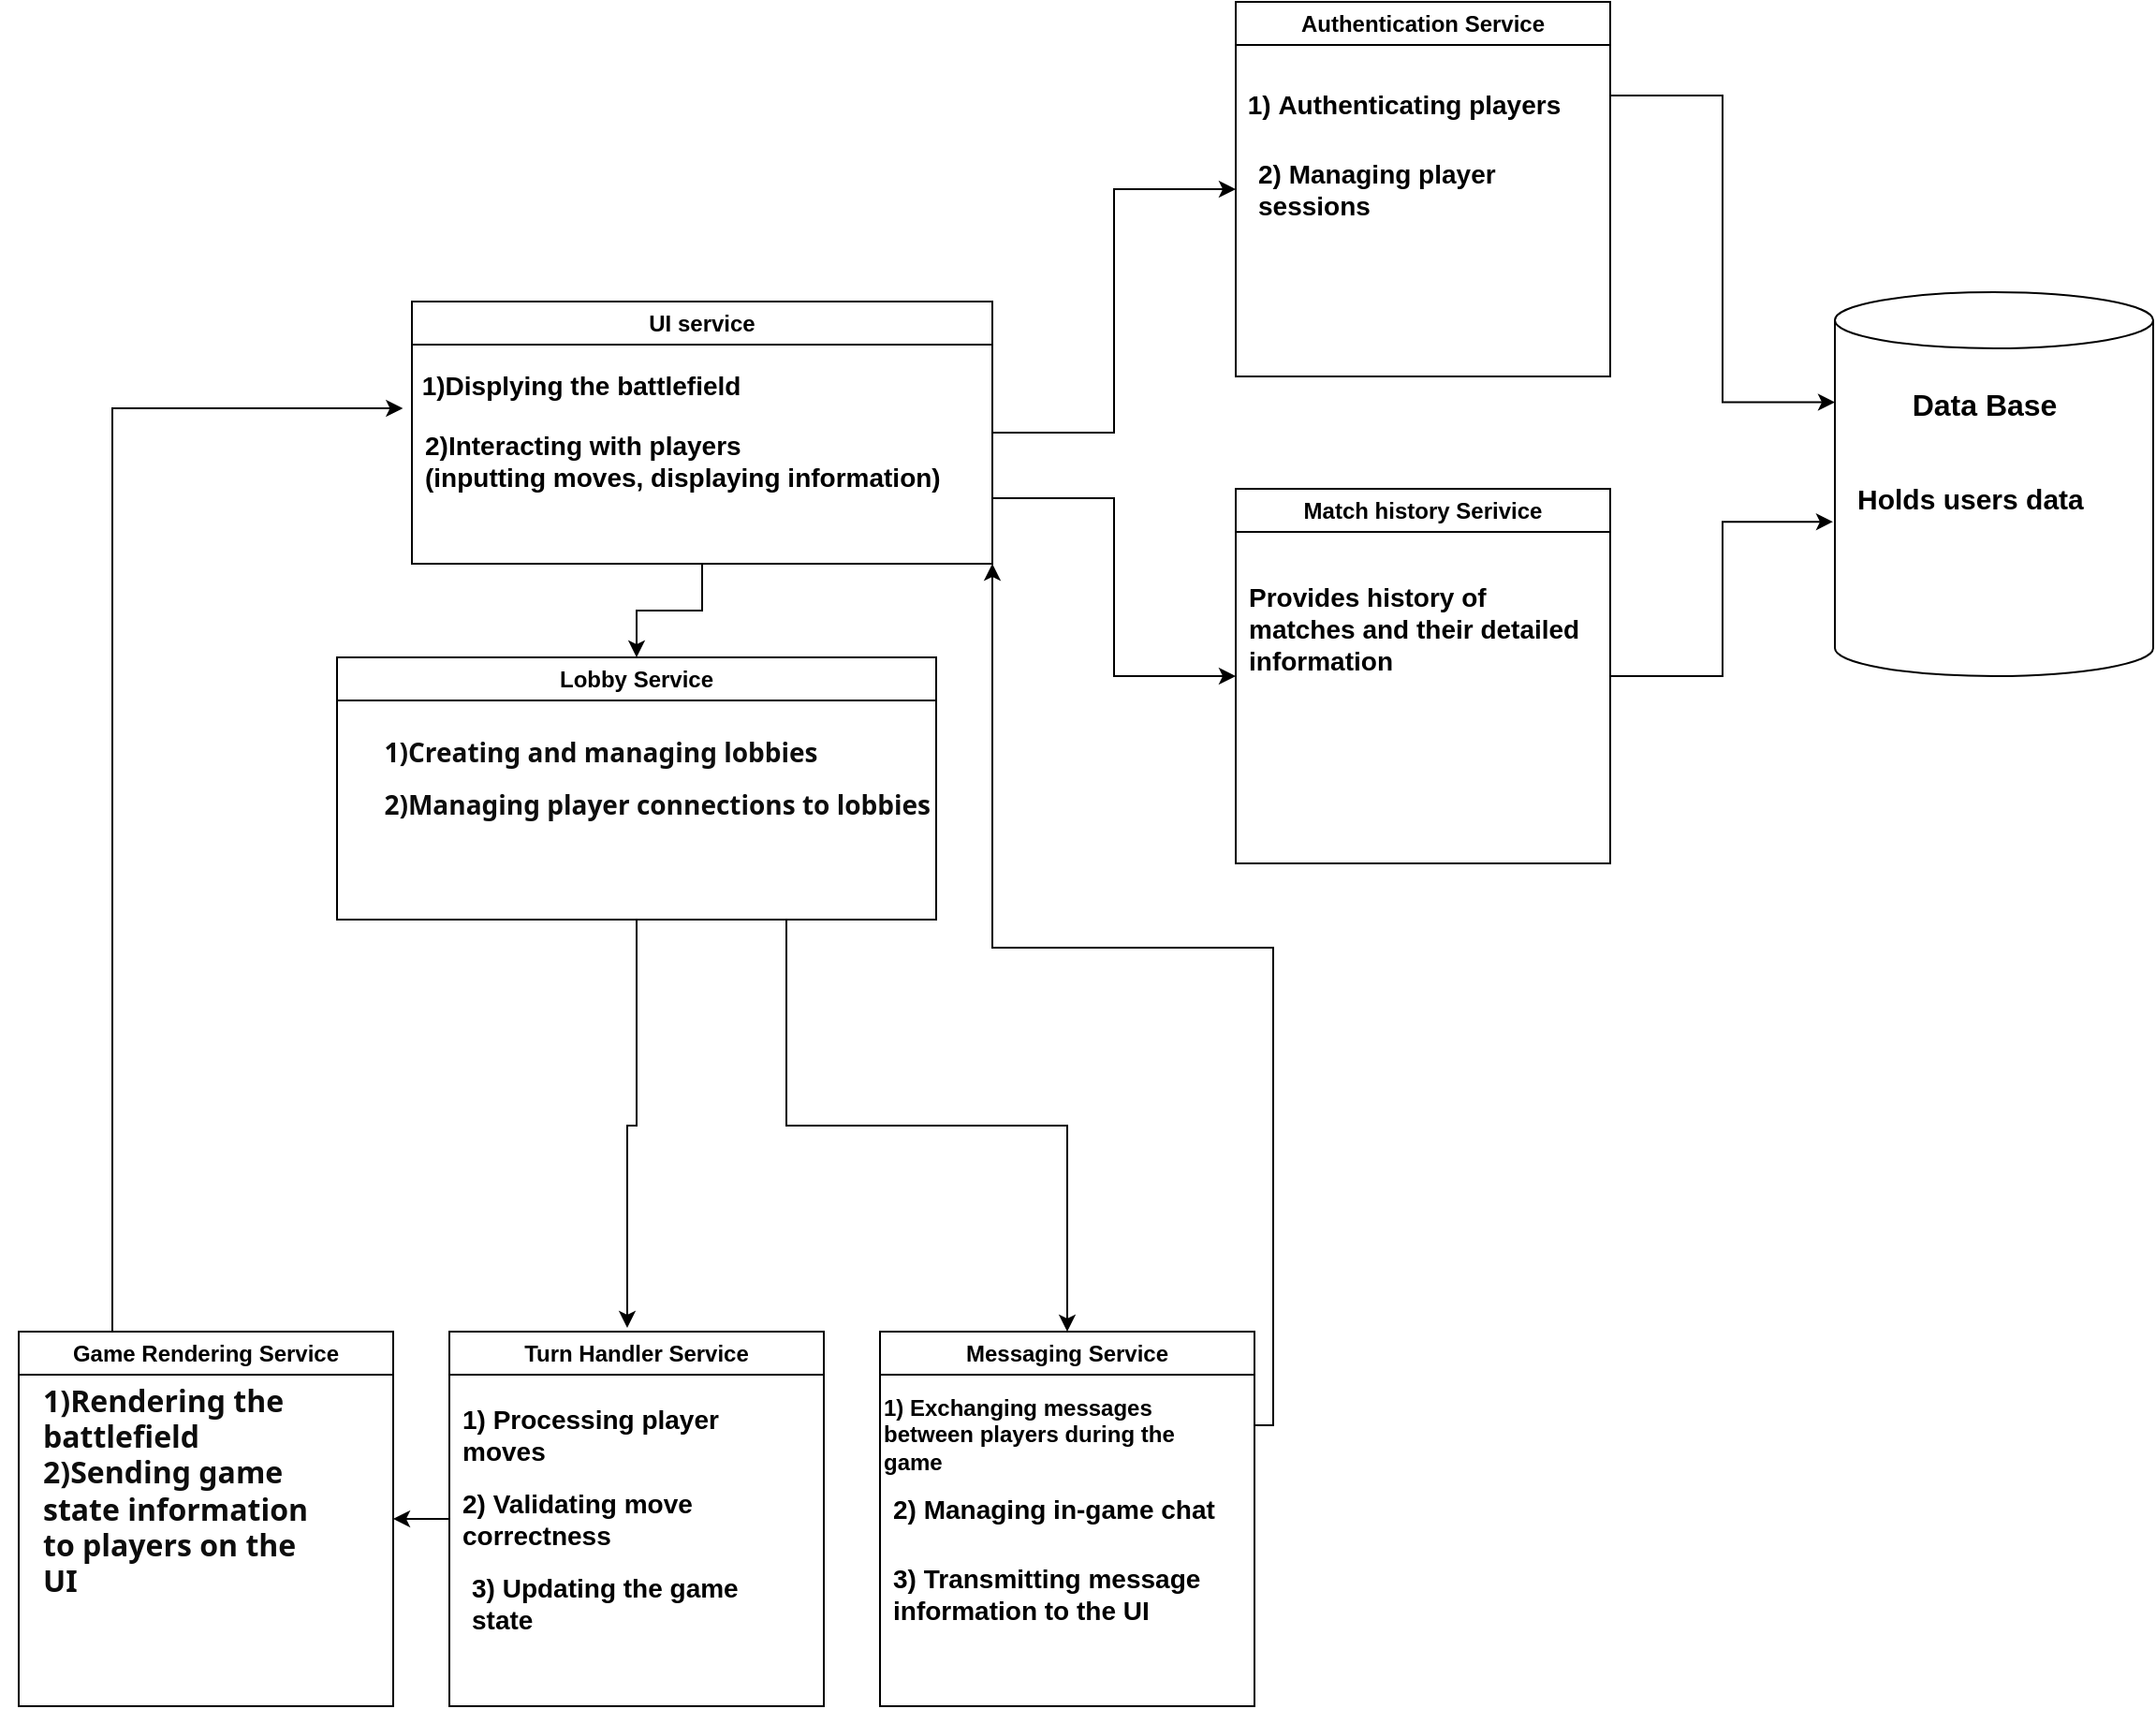 <mxfile version="23.1.4" type="github">
  <diagram id="R2lEEEUBdFMjLlhIrx00" name="Page-1">
    <mxGraphModel dx="2759" dy="2127" grid="1" gridSize="10" guides="1" tooltips="1" connect="1" arrows="1" fold="1" page="1" pageScale="1" pageWidth="850" pageHeight="1100" math="0" shadow="0" extFonts="Permanent Marker^https://fonts.googleapis.com/css?family=Permanent+Marker">
      <root>
        <mxCell id="0" />
        <mxCell id="1" parent="0" />
        <mxCell id="yKlz4lWZHeb_fcNB2TWF-39" style="edgeStyle=orthogonalEdgeStyle;rounded=0;orthogonalLoop=1;jettySize=auto;html=1;exitX=0.5;exitY=1;exitDx=0;exitDy=0;entryX=0.5;entryY=0;entryDx=0;entryDy=0;" edge="1" parent="1" source="yKlz4lWZHeb_fcNB2TWF-1" target="yKlz4lWZHeb_fcNB2TWF-4">
          <mxGeometry relative="1" as="geometry" />
        </mxCell>
        <mxCell id="yKlz4lWZHeb_fcNB2TWF-40" style="edgeStyle=orthogonalEdgeStyle;rounded=0;orthogonalLoop=1;jettySize=auto;html=1;exitX=1;exitY=0.5;exitDx=0;exitDy=0;entryX=0;entryY=0.5;entryDx=0;entryDy=0;" edge="1" parent="1" source="yKlz4lWZHeb_fcNB2TWF-1" target="yKlz4lWZHeb_fcNB2TWF-13">
          <mxGeometry relative="1" as="geometry" />
        </mxCell>
        <mxCell id="yKlz4lWZHeb_fcNB2TWF-46" style="edgeStyle=orthogonalEdgeStyle;rounded=0;orthogonalLoop=1;jettySize=auto;html=1;exitX=1;exitY=0.75;exitDx=0;exitDy=0;entryX=0;entryY=0.5;entryDx=0;entryDy=0;" edge="1" parent="1" source="yKlz4lWZHeb_fcNB2TWF-1" target="yKlz4lWZHeb_fcNB2TWF-44">
          <mxGeometry relative="1" as="geometry" />
        </mxCell>
        <mxCell id="yKlz4lWZHeb_fcNB2TWF-1" value="UI service" style="swimlane;whiteSpace=wrap;html=1;startSize=23;" vertex="1" parent="1">
          <mxGeometry x="120" y="100" width="310" height="140" as="geometry" />
        </mxCell>
        <mxCell id="yKlz4lWZHeb_fcNB2TWF-2" value="&lt;b&gt;&lt;font style=&quot;font-size: 14px;&quot;&gt;1)Displying the battlefield&lt;/font&gt;&lt;/b&gt;" style="text;html=1;align=center;verticalAlign=middle;resizable=0;points=[];autosize=1;strokeColor=none;fillColor=none;" vertex="1" parent="yKlz4lWZHeb_fcNB2TWF-1">
          <mxGeometry x="-5" y="30" width="190" height="30" as="geometry" />
        </mxCell>
        <mxCell id="yKlz4lWZHeb_fcNB2TWF-3" value="&lt;font style=&quot;font-size: 14px;&quot;&gt;&lt;b&gt;2)Interacting with players &lt;br&gt;&lt;div style=&quot;&quot;&gt;&lt;b style=&quot;background-color: initial;&quot;&gt;(inputting moves, displaying information)&lt;/b&gt;&lt;/div&gt;&lt;/b&gt;&lt;/font&gt;" style="text;html=1;align=left;verticalAlign=middle;resizable=0;points=[];autosize=1;strokeColor=none;fillColor=none;" vertex="1" parent="yKlz4lWZHeb_fcNB2TWF-1">
          <mxGeometry x="5" y="60" width="300" height="50" as="geometry" />
        </mxCell>
        <mxCell id="yKlz4lWZHeb_fcNB2TWF-33" style="edgeStyle=orthogonalEdgeStyle;rounded=0;orthogonalLoop=1;jettySize=auto;html=1;exitX=0.75;exitY=1;exitDx=0;exitDy=0;entryX=0.5;entryY=0;entryDx=0;entryDy=0;" edge="1" parent="1" source="yKlz4lWZHeb_fcNB2TWF-4" target="yKlz4lWZHeb_fcNB2TWF-16">
          <mxGeometry relative="1" as="geometry" />
        </mxCell>
        <mxCell id="yKlz4lWZHeb_fcNB2TWF-4" value="Lobby Service" style="swimlane;whiteSpace=wrap;html=1;" vertex="1" parent="1">
          <mxGeometry x="80" y="290" width="320" height="140" as="geometry" />
        </mxCell>
        <mxCell id="yKlz4lWZHeb_fcNB2TWF-5" value="&lt;ul style=&quot;border: 0px solid rgb(227, 227, 227); box-sizing: border-box; --tw-border-spacing-x: 0; --tw-border-spacing-y: 0; --tw-translate-x: 0; --tw-translate-y: 0; --tw-rotate: 0; --tw-skew-x: 0; --tw-skew-y: 0; --tw-scale-x: 1; --tw-scale-y: 1; --tw-pan-x: ; --tw-pan-y: ; --tw-pinch-zoom: ; --tw-scroll-snap-strictness: proximity; --tw-gradient-from-position: ; --tw-gradient-via-position: ; --tw-gradient-to-position: ; --tw-ordinal: ; --tw-slashed-zero: ; --tw-numeric-figure: ; --tw-numeric-spacing: ; --tw-numeric-fraction: ; --tw-ring-inset: ; --tw-ring-offset-width: 0px; --tw-ring-offset-color: #fff; --tw-ring-color: rgba(69,89,164,.5); --tw-ring-offset-shadow: 0 0 transparent; --tw-ring-shadow: 0 0 transparent; --tw-shadow: 0 0 transparent; --tw-shadow-colored: 0 0 transparent; --tw-blur: ; --tw-brightness: ; --tw-contrast: ; --tw-grayscale: ; --tw-hue-rotate: ; --tw-invert: ; --tw-saturate: ; --tw-sepia: ; --tw-drop-shadow: ; --tw-backdrop-blur: ; --tw-backdrop-brightness: ; --tw-backdrop-contrast: ; --tw-backdrop-grayscale: ; --tw-backdrop-hue-rotate: ; --tw-backdrop-invert: ; --tw-backdrop-opacity: ; --tw-backdrop-saturate: ; --tw-backdrop-sepia: ; list-style-position: initial; list-style-image: initial; margin: 0px 0px 0px 1rem; padding: 0px; display: flex; flex-direction: column; color: rgb(13, 13, 13); font-family: Söhne, ui-sans-serif, system-ui, -apple-system, &amp;quot;Segoe UI&amp;quot;, Roboto, Ubuntu, Cantarell, &amp;quot;Noto Sans&amp;quot;, sans-serif, &amp;quot;Helvetica Neue&amp;quot;, Arial, &amp;quot;Apple Color Emoji&amp;quot;, &amp;quot;Segoe UI Emoji&amp;quot;, &amp;quot;Segoe UI Symbol&amp;quot;, &amp;quot;Noto Color Emoji&amp;quot;; font-size: 14px; text-align: left; background-color: rgb(255, 255, 255);&quot;&gt;&lt;li style=&quot;border: 0px solid rgb(227, 227, 227); box-sizing: border-box; --tw-border-spacing-x: 0; --tw-border-spacing-y: 0; --tw-translate-x: 0; --tw-translate-y: 0; --tw-rotate: 0; --tw-skew-x: 0; --tw-skew-y: 0; --tw-scale-x: 1; --tw-scale-y: 1; --tw-pan-x: ; --tw-pan-y: ; --tw-pinch-zoom: ; --tw-scroll-snap-strictness: proximity; --tw-gradient-from-position: ; --tw-gradient-via-position: ; --tw-gradient-to-position: ; --tw-ordinal: ; --tw-slashed-zero: ; --tw-numeric-figure: ; --tw-numeric-spacing: ; --tw-numeric-fraction: ; --tw-ring-inset: ; --tw-ring-offset-width: 0px; --tw-ring-offset-color: #fff; --tw-ring-color: rgba(69,89,164,.5); --tw-ring-offset-shadow: 0 0 transparent; --tw-ring-shadow: 0 0 transparent; --tw-shadow: 0 0 transparent; --tw-shadow-colored: 0 0 transparent; --tw-blur: ; --tw-brightness: ; --tw-contrast: ; --tw-grayscale: ; --tw-hue-rotate: ; --tw-invert: ; --tw-saturate: ; --tw-sepia: ; --tw-drop-shadow: ; --tw-backdrop-blur: ; --tw-backdrop-brightness: ; --tw-backdrop-contrast: ; --tw-backdrop-grayscale: ; --tw-backdrop-hue-rotate: ; --tw-backdrop-invert: ; --tw-backdrop-opacity: ; --tw-backdrop-saturate: ; --tw-backdrop-sepia: ; margin: 0px; padding-left: 0.375em; display: block; min-height: 28px;&quot;&gt;&lt;b&gt;1)Creating and managing lobbies&lt;/b&gt;&lt;/li&gt;&lt;li style=&quot;border: 0px solid rgb(227, 227, 227); box-sizing: border-box; --tw-border-spacing-x: 0; --tw-border-spacing-y: 0; --tw-translate-x: 0; --tw-translate-y: 0; --tw-rotate: 0; --tw-skew-x: 0; --tw-skew-y: 0; --tw-scale-x: 1; --tw-scale-y: 1; --tw-pan-x: ; --tw-pan-y: ; --tw-pinch-zoom: ; --tw-scroll-snap-strictness: proximity; --tw-gradient-from-position: ; --tw-gradient-via-position: ; --tw-gradient-to-position: ; --tw-ordinal: ; --tw-slashed-zero: ; --tw-numeric-figure: ; --tw-numeric-spacing: ; --tw-numeric-fraction: ; --tw-ring-inset: ; --tw-ring-offset-width: 0px; --tw-ring-offset-color: #fff; --tw-ring-color: rgba(69,89,164,.5); --tw-ring-offset-shadow: 0 0 transparent; --tw-ring-shadow: 0 0 transparent; --tw-shadow: 0 0 transparent; --tw-shadow-colored: 0 0 transparent; --tw-blur: ; --tw-brightness: ; --tw-contrast: ; --tw-grayscale: ; --tw-hue-rotate: ; --tw-invert: ; --tw-saturate: ; --tw-sepia: ; --tw-drop-shadow: ; --tw-backdrop-blur: ; --tw-backdrop-brightness: ; --tw-backdrop-contrast: ; --tw-backdrop-grayscale: ; --tw-backdrop-hue-rotate: ; --tw-backdrop-invert: ; --tw-backdrop-opacity: ; --tw-backdrop-saturate: ; --tw-backdrop-sepia: ; margin: 0px; padding-left: 0.375em; display: block; min-height: 28px;&quot;&gt;&lt;b&gt;2)Managing player connections to lobbies&lt;/b&gt;&lt;/li&gt;&lt;/ul&gt;" style="text;html=1;align=center;verticalAlign=middle;resizable=0;points=[];autosize=1;strokeColor=none;fillColor=none;" vertex="1" parent="yKlz4lWZHeb_fcNB2TWF-4">
          <mxGeometry y="35" width="320" height="70" as="geometry" />
        </mxCell>
        <mxCell id="yKlz4lWZHeb_fcNB2TWF-6" value="Game Rendering Service" style="swimlane;whiteSpace=wrap;html=1;" vertex="1" parent="1">
          <mxGeometry x="-90" y="650" width="200" height="200" as="geometry" />
        </mxCell>
        <mxCell id="yKlz4lWZHeb_fcNB2TWF-7" value="&lt;ul style=&quot;border: 0px solid rgb(227, 227, 227); box-sizing: border-box; --tw-border-spacing-x: 0; --tw-border-spacing-y: 0; --tw-translate-x: 0; --tw-translate-y: 0; --tw-rotate: 0; --tw-skew-x: 0; --tw-skew-y: 0; --tw-scale-x: 1; --tw-scale-y: 1; --tw-pan-x: ; --tw-pan-y: ; --tw-pinch-zoom: ; --tw-scroll-snap-strictness: proximity; --tw-gradient-from-position: ; --tw-gradient-via-position: ; --tw-gradient-to-position: ; --tw-ordinal: ; --tw-slashed-zero: ; --tw-numeric-figure: ; --tw-numeric-spacing: ; --tw-numeric-fraction: ; --tw-ring-inset: ; --tw-ring-offset-width: 0px; --tw-ring-offset-color: #fff; --tw-ring-color: rgba(69,89,164,.5); --tw-ring-offset-shadow: 0 0 transparent; --tw-ring-shadow: 0 0 transparent; --tw-shadow: 0 0 transparent; --tw-shadow-colored: 0 0 transparent; --tw-blur: ; --tw-brightness: ; --tw-contrast: ; --tw-grayscale: ; --tw-hue-rotate: ; --tw-invert: ; --tw-saturate: ; --tw-sepia: ; --tw-drop-shadow: ; --tw-backdrop-blur: ; --tw-backdrop-brightness: ; --tw-backdrop-contrast: ; --tw-backdrop-grayscale: ; --tw-backdrop-hue-rotate: ; --tw-backdrop-invert: ; --tw-backdrop-opacity: ; --tw-backdrop-saturate: ; --tw-backdrop-sepia: ; list-style-position: initial; list-style-image: initial; margin: 0px 0px 0px 1rem; padding: 0px; display: flex; flex-direction: column; color: rgb(13, 13, 13); font-family: Söhne, ui-sans-serif, system-ui, -apple-system, &amp;quot;Segoe UI&amp;quot;, Roboto, Ubuntu, Cantarell, &amp;quot;Noto Sans&amp;quot;, sans-serif, &amp;quot;Helvetica Neue&amp;quot;, Arial, &amp;quot;Apple Color Emoji&amp;quot;, &amp;quot;Segoe UI Emoji&amp;quot;, &amp;quot;Segoe UI Symbol&amp;quot;, &amp;quot;Noto Color Emoji&amp;quot;; font-size: 16px; text-align: left; background-color: rgb(255, 255, 255);&quot;&gt;&lt;li style=&quot;border: 0px solid rgb(227, 227, 227); box-sizing: border-box; --tw-border-spacing-x: 0; --tw-border-spacing-y: 0; --tw-translate-x: 0; --tw-translate-y: 0; --tw-rotate: 0; --tw-skew-x: 0; --tw-skew-y: 0; --tw-scale-x: 1; --tw-scale-y: 1; --tw-pan-x: ; --tw-pan-y: ; --tw-pinch-zoom: ; --tw-scroll-snap-strictness: proximity; --tw-gradient-from-position: ; --tw-gradient-via-position: ; --tw-gradient-to-position: ; --tw-ordinal: ; --tw-slashed-zero: ; --tw-numeric-figure: ; --tw-numeric-spacing: ; --tw-numeric-fraction: ; --tw-ring-inset: ; --tw-ring-offset-width: 0px; --tw-ring-offset-color: #fff; --tw-ring-color: rgba(69,89,164,.5); --tw-ring-offset-shadow: 0 0 transparent; --tw-ring-shadow: 0 0 transparent; --tw-shadow: 0 0 transparent; --tw-shadow-colored: 0 0 transparent; --tw-blur: ; --tw-brightness: ; --tw-contrast: ; --tw-grayscale: ; --tw-hue-rotate: ; --tw-invert: ; --tw-saturate: ; --tw-sepia: ; --tw-drop-shadow: ; --tw-backdrop-blur: ; --tw-backdrop-brightness: ; --tw-backdrop-contrast: ; --tw-backdrop-grayscale: ; --tw-backdrop-hue-rotate: ; --tw-backdrop-invert: ; --tw-backdrop-opacity: ; --tw-backdrop-saturate: ; --tw-backdrop-sepia: ; margin: 0px; padding-left: 0.375em; display: block; min-height: 28px;&quot;&gt;&lt;b&gt;1)Rendering the battlefield&lt;/b&gt;&lt;/li&gt;&lt;li style=&quot;border: 0px solid rgb(227, 227, 227); box-sizing: border-box; --tw-border-spacing-x: 0; --tw-border-spacing-y: 0; --tw-translate-x: 0; --tw-translate-y: 0; --tw-rotate: 0; --tw-skew-x: 0; --tw-skew-y: 0; --tw-scale-x: 1; --tw-scale-y: 1; --tw-pan-x: ; --tw-pan-y: ; --tw-pinch-zoom: ; --tw-scroll-snap-strictness: proximity; --tw-gradient-from-position: ; --tw-gradient-via-position: ; --tw-gradient-to-position: ; --tw-ordinal: ; --tw-slashed-zero: ; --tw-numeric-figure: ; --tw-numeric-spacing: ; --tw-numeric-fraction: ; --tw-ring-inset: ; --tw-ring-offset-width: 0px; --tw-ring-offset-color: #fff; --tw-ring-color: rgba(69,89,164,.5); --tw-ring-offset-shadow: 0 0 transparent; --tw-ring-shadow: 0 0 transparent; --tw-shadow: 0 0 transparent; --tw-shadow-colored: 0 0 transparent; --tw-blur: ; --tw-brightness: ; --tw-contrast: ; --tw-grayscale: ; --tw-hue-rotate: ; --tw-invert: ; --tw-saturate: ; --tw-sepia: ; --tw-drop-shadow: ; --tw-backdrop-blur: ; --tw-backdrop-brightness: ; --tw-backdrop-contrast: ; --tw-backdrop-grayscale: ; --tw-backdrop-hue-rotate: ; --tw-backdrop-invert: ; --tw-backdrop-opacity: ; --tw-backdrop-saturate: ; --tw-backdrop-sepia: ; margin: 0px; padding-left: 0.375em; display: block; min-height: 28px;&quot;&gt;&lt;b&gt;2)Sending game state information to players on the UI&lt;/b&gt;&lt;/li&gt;&lt;/ul&gt;" style="text;html=1;align=center;verticalAlign=middle;whiteSpace=wrap;rounded=0;" vertex="1" parent="yKlz4lWZHeb_fcNB2TWF-6">
          <mxGeometry x="-10" y="70" width="180" height="30" as="geometry" />
        </mxCell>
        <mxCell id="yKlz4lWZHeb_fcNB2TWF-41" style="edgeStyle=orthogonalEdgeStyle;rounded=0;orthogonalLoop=1;jettySize=auto;html=1;exitX=0;exitY=0.5;exitDx=0;exitDy=0;entryX=1;entryY=0.5;entryDx=0;entryDy=0;" edge="1" parent="1" source="yKlz4lWZHeb_fcNB2TWF-8" target="yKlz4lWZHeb_fcNB2TWF-6">
          <mxGeometry relative="1" as="geometry" />
        </mxCell>
        <mxCell id="yKlz4lWZHeb_fcNB2TWF-8" value="Turn Handler Service" style="swimlane;whiteSpace=wrap;html=1;" vertex="1" parent="1">
          <mxGeometry x="140" y="650" width="200" height="200" as="geometry" />
        </mxCell>
        <mxCell id="yKlz4lWZHeb_fcNB2TWF-9" value="&lt;font style=&quot;font-size: 14px;&quot;&gt;&lt;b&gt;1)&amp;nbsp;Processing player moves&lt;/b&gt;&lt;/font&gt;" style="text;html=1;align=left;verticalAlign=middle;whiteSpace=wrap;rounded=0;" vertex="1" parent="yKlz4lWZHeb_fcNB2TWF-8">
          <mxGeometry x="5" y="40" width="170" height="30" as="geometry" />
        </mxCell>
        <mxCell id="yKlz4lWZHeb_fcNB2TWF-10" value="&lt;font style=&quot;font-size: 14px;&quot;&gt;&lt;b&gt;2)&amp;nbsp;Validating move correctness&lt;/b&gt;&lt;/font&gt;" style="text;html=1;align=left;verticalAlign=middle;whiteSpace=wrap;rounded=0;" vertex="1" parent="yKlz4lWZHeb_fcNB2TWF-8">
          <mxGeometry x="5" y="85" width="175" height="30" as="geometry" />
        </mxCell>
        <mxCell id="yKlz4lWZHeb_fcNB2TWF-12" value="&lt;font style=&quot;font-size: 14px;&quot;&gt;&lt;b&gt;3)&amp;nbsp;Updating the game state&lt;/b&gt;&lt;/font&gt;" style="text;html=1;align=left;verticalAlign=middle;whiteSpace=wrap;rounded=0;" vertex="1" parent="yKlz4lWZHeb_fcNB2TWF-8">
          <mxGeometry x="10" y="130" width="180" height="30" as="geometry" />
        </mxCell>
        <mxCell id="yKlz4lWZHeb_fcNB2TWF-13" value="Authentication Service" style="swimlane;whiteSpace=wrap;html=1;" vertex="1" parent="1">
          <mxGeometry x="560" y="-60" width="200" height="200" as="geometry" />
        </mxCell>
        <mxCell id="yKlz4lWZHeb_fcNB2TWF-14" value="&lt;b&gt;&lt;font style=&quot;font-size: 14px;&quot;&gt;1)&amp;nbsp;Authenticating players&lt;/font&gt;&lt;/b&gt;" style="text;html=1;align=center;verticalAlign=middle;whiteSpace=wrap;rounded=0;" vertex="1" parent="yKlz4lWZHeb_fcNB2TWF-13">
          <mxGeometry y="40" width="180" height="30" as="geometry" />
        </mxCell>
        <mxCell id="yKlz4lWZHeb_fcNB2TWF-15" value="&lt;font style=&quot;font-size: 14px;&quot;&gt;&lt;b&gt;2)&amp;nbsp;Managing player sessions&lt;/b&gt;&lt;/font&gt;" style="text;html=1;align=left;verticalAlign=middle;whiteSpace=wrap;rounded=0;" vertex="1" parent="yKlz4lWZHeb_fcNB2TWF-13">
          <mxGeometry x="10" y="85" width="170" height="30" as="geometry" />
        </mxCell>
        <mxCell id="yKlz4lWZHeb_fcNB2TWF-42" style="edgeStyle=orthogonalEdgeStyle;rounded=0;orthogonalLoop=1;jettySize=auto;html=1;exitX=1;exitY=0.25;exitDx=0;exitDy=0;entryX=1;entryY=1;entryDx=0;entryDy=0;" edge="1" parent="1" source="yKlz4lWZHeb_fcNB2TWF-16" target="yKlz4lWZHeb_fcNB2TWF-1">
          <mxGeometry relative="1" as="geometry">
            <Array as="points">
              <mxPoint x="580" y="700" />
              <mxPoint x="580" y="445" />
              <mxPoint x="430" y="445" />
            </Array>
          </mxGeometry>
        </mxCell>
        <mxCell id="yKlz4lWZHeb_fcNB2TWF-16" value="Messaging Service" style="swimlane;whiteSpace=wrap;html=1;" vertex="1" parent="1">
          <mxGeometry x="370" y="650" width="200" height="200" as="geometry" />
        </mxCell>
        <mxCell id="yKlz4lWZHeb_fcNB2TWF-17" value="&lt;b&gt;1)&amp;nbsp;Exchanging messages between players during the game&lt;/b&gt;" style="text;html=1;align=left;verticalAlign=middle;whiteSpace=wrap;rounded=0;" vertex="1" parent="yKlz4lWZHeb_fcNB2TWF-16">
          <mxGeometry y="40" width="190" height="30" as="geometry" />
        </mxCell>
        <mxCell id="yKlz4lWZHeb_fcNB2TWF-18" value="&lt;b&gt;&lt;font style=&quot;font-size: 14px;&quot;&gt;2)&amp;nbsp;Managing in-game chat&lt;/font&gt;&lt;/b&gt;" style="text;html=1;align=left;verticalAlign=middle;whiteSpace=wrap;rounded=0;" vertex="1" parent="yKlz4lWZHeb_fcNB2TWF-16">
          <mxGeometry x="5" y="80" width="190" height="30" as="geometry" />
        </mxCell>
        <mxCell id="yKlz4lWZHeb_fcNB2TWF-19" value="&lt;b&gt;&lt;font style=&quot;font-size: 14px;&quot;&gt;3)&amp;nbsp;Transmitting message information to the UI&lt;/font&gt;&lt;/b&gt;" style="text;html=1;align=left;verticalAlign=middle;whiteSpace=wrap;rounded=0;" vertex="1" parent="yKlz4lWZHeb_fcNB2TWF-16">
          <mxGeometry x="5" y="125" width="190" height="30" as="geometry" />
        </mxCell>
        <mxCell id="yKlz4lWZHeb_fcNB2TWF-28" style="edgeStyle=orthogonalEdgeStyle;rounded=0;orthogonalLoop=1;jettySize=auto;html=1;exitX=0.5;exitY=1;exitDx=0;exitDy=0;entryX=0.475;entryY=-0.01;entryDx=0;entryDy=0;entryPerimeter=0;" edge="1" parent="1" source="yKlz4lWZHeb_fcNB2TWF-4" target="yKlz4lWZHeb_fcNB2TWF-8">
          <mxGeometry relative="1" as="geometry" />
        </mxCell>
        <mxCell id="yKlz4lWZHeb_fcNB2TWF-35" value="" style="shape=cylinder3;whiteSpace=wrap;html=1;boundedLbl=1;backgroundOutline=1;size=15;" vertex="1" parent="1">
          <mxGeometry x="880" y="95" width="170" height="205" as="geometry" />
        </mxCell>
        <mxCell id="yKlz4lWZHeb_fcNB2TWF-36" value="&lt;font style=&quot;font-size: 16px;&quot;&gt;&lt;b&gt;Data Base&lt;/b&gt;&lt;/font&gt;" style="text;html=1;align=center;verticalAlign=middle;whiteSpace=wrap;rounded=0;" vertex="1" parent="1">
          <mxGeometry x="890" y="140" width="140" height="30" as="geometry" />
        </mxCell>
        <mxCell id="yKlz4lWZHeb_fcNB2TWF-37" value="&lt;font style=&quot;font-size: 15px;&quot;&gt;&lt;b&gt;Holds users data&lt;/b&gt;&lt;/font&gt;" style="text;html=1;align=left;verticalAlign=middle;whiteSpace=wrap;rounded=0;" vertex="1" parent="1">
          <mxGeometry x="890" y="190" width="150" height="30" as="geometry" />
        </mxCell>
        <mxCell id="yKlz4lWZHeb_fcNB2TWF-38" style="edgeStyle=orthogonalEdgeStyle;rounded=0;orthogonalLoop=1;jettySize=auto;html=1;exitX=1;exitY=0.25;exitDx=0;exitDy=0;entryX=0;entryY=0;entryDx=0;entryDy=58.75;entryPerimeter=0;" edge="1" parent="1" source="yKlz4lWZHeb_fcNB2TWF-13" target="yKlz4lWZHeb_fcNB2TWF-35">
          <mxGeometry relative="1" as="geometry" />
        </mxCell>
        <mxCell id="yKlz4lWZHeb_fcNB2TWF-43" style="edgeStyle=orthogonalEdgeStyle;rounded=0;orthogonalLoop=1;jettySize=auto;html=1;exitX=0.25;exitY=0;exitDx=0;exitDy=0;entryX=0.001;entryY=0.9;entryDx=0;entryDy=0;entryPerimeter=0;" edge="1" parent="1" source="yKlz4lWZHeb_fcNB2TWF-6" target="yKlz4lWZHeb_fcNB2TWF-2">
          <mxGeometry relative="1" as="geometry" />
        </mxCell>
        <mxCell id="yKlz4lWZHeb_fcNB2TWF-44" value="Match history Serivice" style="swimlane;whiteSpace=wrap;html=1;" vertex="1" parent="1">
          <mxGeometry x="560" y="200" width="200" height="200" as="geometry" />
        </mxCell>
        <mxCell id="yKlz4lWZHeb_fcNB2TWF-45" value="&lt;b&gt;&lt;font style=&quot;font-size: 14px;&quot;&gt;Provides history of matches and their detailed information&lt;/font&gt;&lt;/b&gt;" style="text;html=1;align=left;verticalAlign=middle;whiteSpace=wrap;rounded=0;" vertex="1" parent="yKlz4lWZHeb_fcNB2TWF-44">
          <mxGeometry x="5" y="60" width="180" height="30" as="geometry" />
        </mxCell>
        <mxCell id="yKlz4lWZHeb_fcNB2TWF-47" style="edgeStyle=orthogonalEdgeStyle;rounded=0;orthogonalLoop=1;jettySize=auto;html=1;exitX=1;exitY=0.5;exitDx=0;exitDy=0;entryX=-0.006;entryY=0.598;entryDx=0;entryDy=0;entryPerimeter=0;" edge="1" parent="1" source="yKlz4lWZHeb_fcNB2TWF-44" target="yKlz4lWZHeb_fcNB2TWF-35">
          <mxGeometry relative="1" as="geometry" />
        </mxCell>
      </root>
    </mxGraphModel>
  </diagram>
</mxfile>
